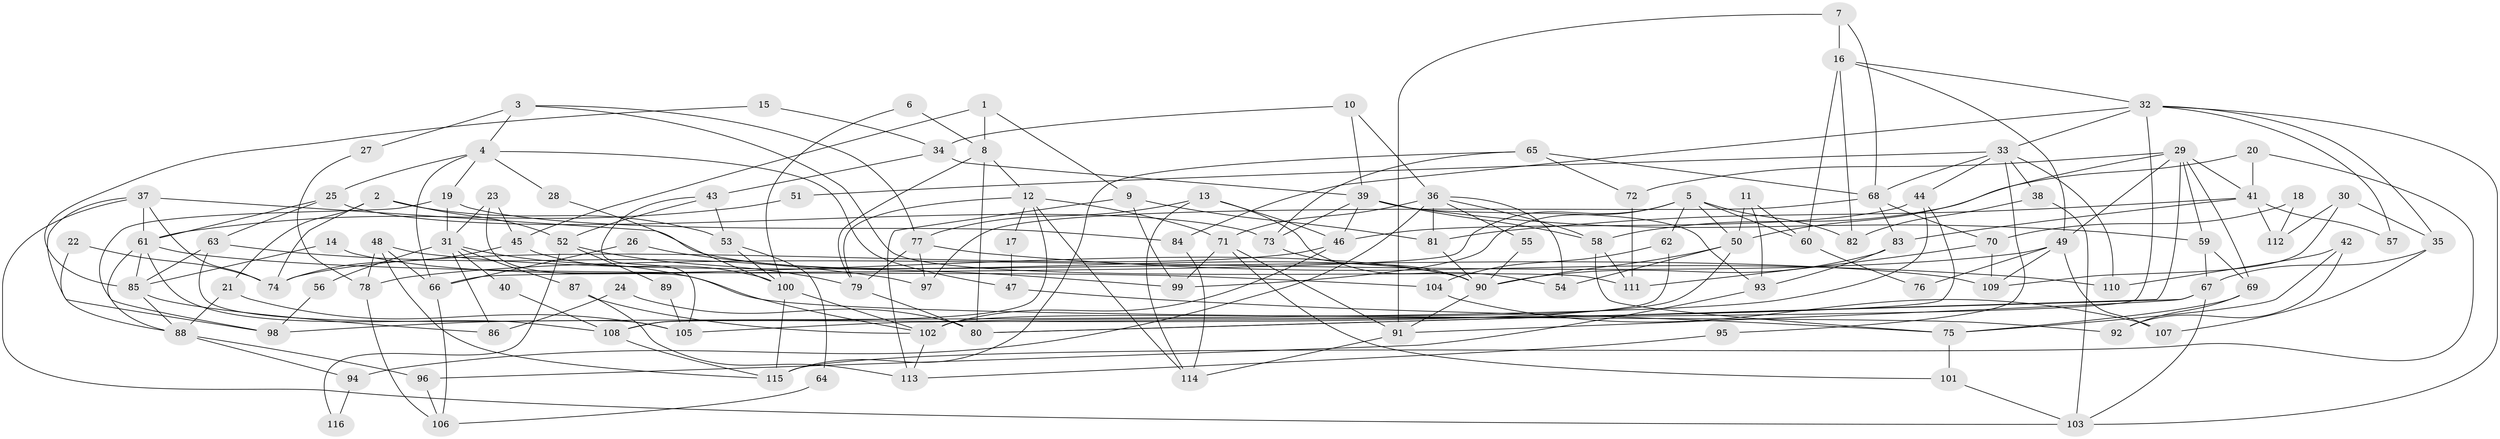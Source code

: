 // coarse degree distribution, {5: 0.136986301369863, 7: 0.2054794520547945, 4: 0.1506849315068493, 6: 0.1917808219178082, 3: 0.136986301369863, 8: 0.0410958904109589, 2: 0.1232876712328767, 9: 0.0136986301369863}
// Generated by graph-tools (version 1.1) at 2025/52/02/27/25 19:52:05]
// undirected, 116 vertices, 232 edges
graph export_dot {
graph [start="1"]
  node [color=gray90,style=filled];
  1;
  2;
  3;
  4;
  5;
  6;
  7;
  8;
  9;
  10;
  11;
  12;
  13;
  14;
  15;
  16;
  17;
  18;
  19;
  20;
  21;
  22;
  23;
  24;
  25;
  26;
  27;
  28;
  29;
  30;
  31;
  32;
  33;
  34;
  35;
  36;
  37;
  38;
  39;
  40;
  41;
  42;
  43;
  44;
  45;
  46;
  47;
  48;
  49;
  50;
  51;
  52;
  53;
  54;
  55;
  56;
  57;
  58;
  59;
  60;
  61;
  62;
  63;
  64;
  65;
  66;
  67;
  68;
  69;
  70;
  71;
  72;
  73;
  74;
  75;
  76;
  77;
  78;
  79;
  80;
  81;
  82;
  83;
  84;
  85;
  86;
  87;
  88;
  89;
  90;
  91;
  92;
  93;
  94;
  95;
  96;
  97;
  98;
  99;
  100;
  101;
  102;
  103;
  104;
  105;
  106;
  107;
  108;
  109;
  110;
  111;
  112;
  113;
  114;
  115;
  116;
  1 -- 45;
  1 -- 8;
  1 -- 9;
  2 -- 21;
  2 -- 53;
  2 -- 52;
  2 -- 74;
  3 -- 111;
  3 -- 4;
  3 -- 27;
  3 -- 77;
  4 -- 19;
  4 -- 25;
  4 -- 28;
  4 -- 47;
  4 -- 66;
  5 -- 66;
  5 -- 82;
  5 -- 50;
  5 -- 60;
  5 -- 62;
  5 -- 99;
  6 -- 100;
  6 -- 8;
  7 -- 91;
  7 -- 16;
  7 -- 68;
  8 -- 80;
  8 -- 12;
  8 -- 79;
  9 -- 81;
  9 -- 99;
  9 -- 113;
  10 -- 36;
  10 -- 39;
  10 -- 34;
  11 -- 50;
  11 -- 93;
  11 -- 60;
  12 -- 108;
  12 -- 71;
  12 -- 17;
  12 -- 79;
  12 -- 114;
  13 -- 46;
  13 -- 77;
  13 -- 54;
  13 -- 114;
  14 -- 85;
  14 -- 90;
  15 -- 34;
  15 -- 85;
  16 -- 32;
  16 -- 60;
  16 -- 49;
  16 -- 82;
  17 -- 47;
  18 -- 112;
  18 -- 70;
  19 -- 84;
  19 -- 98;
  19 -- 31;
  20 -- 58;
  20 -- 41;
  20 -- 115;
  21 -- 105;
  21 -- 88;
  22 -- 74;
  22 -- 88;
  23 -- 31;
  23 -- 102;
  23 -- 45;
  24 -- 86;
  24 -- 80;
  25 -- 61;
  25 -- 73;
  25 -- 63;
  26 -- 99;
  26 -- 66;
  27 -- 78;
  28 -- 100;
  29 -- 50;
  29 -- 49;
  29 -- 41;
  29 -- 59;
  29 -- 69;
  29 -- 72;
  29 -- 80;
  30 -- 35;
  30 -- 109;
  30 -- 112;
  31 -- 87;
  31 -- 40;
  31 -- 56;
  31 -- 86;
  31 -- 92;
  32 -- 102;
  32 -- 103;
  32 -- 33;
  32 -- 35;
  32 -- 57;
  32 -- 84;
  33 -- 68;
  33 -- 38;
  33 -- 44;
  33 -- 51;
  33 -- 95;
  33 -- 110;
  34 -- 39;
  34 -- 43;
  35 -- 67;
  35 -- 107;
  36 -- 54;
  36 -- 81;
  36 -- 55;
  36 -- 58;
  36 -- 71;
  36 -- 94;
  37 -- 90;
  37 -- 103;
  37 -- 61;
  37 -- 74;
  37 -- 98;
  38 -- 103;
  38 -- 82;
  39 -- 58;
  39 -- 59;
  39 -- 46;
  39 -- 73;
  39 -- 93;
  40 -- 108;
  41 -- 83;
  41 -- 57;
  41 -- 81;
  41 -- 112;
  42 -- 92;
  42 -- 110;
  42 -- 75;
  43 -- 52;
  43 -- 53;
  43 -- 105;
  44 -- 46;
  44 -- 98;
  44 -- 105;
  45 -- 74;
  45 -- 100;
  46 -- 74;
  46 -- 102;
  47 -- 75;
  48 -- 115;
  48 -- 109;
  48 -- 66;
  48 -- 78;
  49 -- 78;
  49 -- 76;
  49 -- 107;
  49 -- 109;
  50 -- 90;
  50 -- 54;
  50 -- 102;
  51 -- 61;
  52 -- 79;
  52 -- 89;
  52 -- 116;
  53 -- 100;
  53 -- 64;
  55 -- 90;
  56 -- 98;
  58 -- 75;
  58 -- 111;
  59 -- 67;
  59 -- 69;
  60 -- 76;
  61 -- 104;
  61 -- 85;
  61 -- 88;
  61 -- 108;
  62 -- 108;
  62 -- 104;
  63 -- 105;
  63 -- 85;
  63 -- 97;
  64 -- 106;
  65 -- 68;
  65 -- 115;
  65 -- 72;
  65 -- 73;
  66 -- 106;
  67 -- 91;
  67 -- 80;
  67 -- 103;
  68 -- 97;
  68 -- 70;
  68 -- 83;
  69 -- 75;
  69 -- 92;
  70 -- 111;
  70 -- 109;
  71 -- 99;
  71 -- 91;
  71 -- 101;
  72 -- 111;
  73 -- 90;
  75 -- 101;
  77 -- 79;
  77 -- 97;
  77 -- 110;
  78 -- 106;
  79 -- 80;
  81 -- 90;
  83 -- 90;
  83 -- 93;
  84 -- 114;
  85 -- 86;
  85 -- 88;
  87 -- 102;
  87 -- 113;
  88 -- 94;
  88 -- 96;
  89 -- 105;
  90 -- 91;
  91 -- 114;
  93 -- 96;
  94 -- 116;
  95 -- 113;
  96 -- 106;
  100 -- 102;
  100 -- 115;
  101 -- 103;
  102 -- 113;
  104 -- 107;
  108 -- 115;
}
